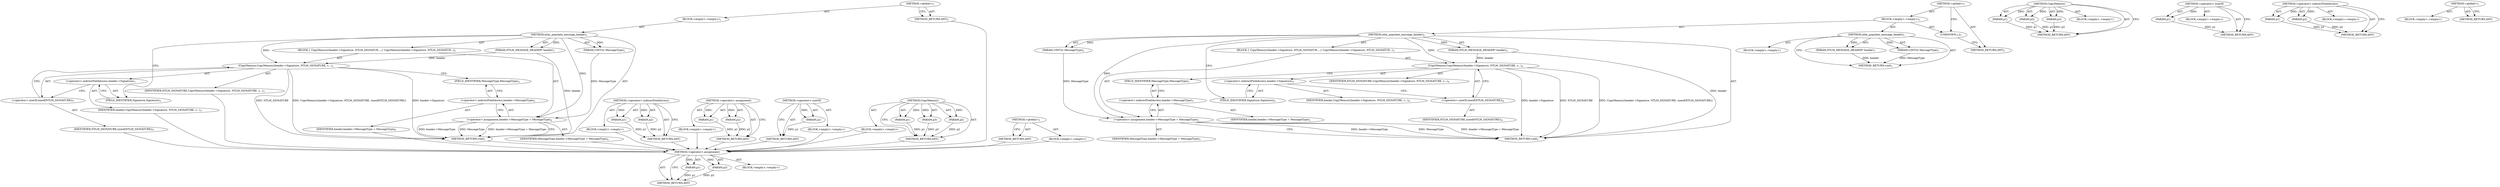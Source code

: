 digraph "ntlm_populate_message_header" {
vulnerable_6 [label=<(METHOD,&lt;global&gt;)<SUB>1</SUB>>];
vulnerable_7 [label=<(BLOCK,&lt;empty&gt;,&lt;empty&gt;)<SUB>1</SUB>>];
vulnerable_8 [label=<(METHOD,ntlm_populate_message_header)<SUB>1</SUB>>];
vulnerable_9 [label=<(PARAM,NTLM_MESSAGE_HEADER* header)<SUB>1</SUB>>];
vulnerable_10 [label=<(PARAM,UINT32 MessageType)<SUB>1</SUB>>];
vulnerable_11 [label=<(BLOCK,{
 	CopyMemory(header-&gt;Signature, NTLM_SIGNATUR...,{
 	CopyMemory(header-&gt;Signature, NTLM_SIGNATUR...)<SUB>2</SUB>>];
vulnerable_12 [label=<(CopyMemory,CopyMemory(header-&gt;Signature, NTLM_SIGNATURE, s...)<SUB>3</SUB>>];
vulnerable_13 [label=<(&lt;operator&gt;.indirectFieldAccess,header-&gt;Signature)<SUB>3</SUB>>];
vulnerable_14 [label=<(IDENTIFIER,header,CopyMemory(header-&gt;Signature, NTLM_SIGNATURE, s...)<SUB>3</SUB>>];
vulnerable_15 [label=<(FIELD_IDENTIFIER,Signature,Signature)<SUB>3</SUB>>];
vulnerable_16 [label=<(IDENTIFIER,NTLM_SIGNATURE,CopyMemory(header-&gt;Signature, NTLM_SIGNATURE, s...)<SUB>3</SUB>>];
vulnerable_17 [label=<(&lt;operator&gt;.sizeOf,sizeof(NTLM_SIGNATURE))<SUB>3</SUB>>];
vulnerable_18 [label=<(IDENTIFIER,NTLM_SIGNATURE,sizeof(NTLM_SIGNATURE))<SUB>3</SUB>>];
vulnerable_19 [label=<(&lt;operator&gt;.assignment,header-&gt;MessageType = MessageType)<SUB>4</SUB>>];
vulnerable_20 [label=<(&lt;operator&gt;.indirectFieldAccess,header-&gt;MessageType)<SUB>4</SUB>>];
vulnerable_21 [label=<(IDENTIFIER,header,header-&gt;MessageType = MessageType)<SUB>4</SUB>>];
vulnerable_22 [label=<(FIELD_IDENTIFIER,MessageType,MessageType)<SUB>4</SUB>>];
vulnerable_23 [label=<(IDENTIFIER,MessageType,header-&gt;MessageType = MessageType)<SUB>4</SUB>>];
vulnerable_24 [label=<(METHOD_RETURN,void)<SUB>1</SUB>>];
vulnerable_26 [label=<(METHOD_RETURN,ANY)<SUB>1</SUB>>];
vulnerable_51 [label=<(METHOD,&lt;operator&gt;.indirectFieldAccess)>];
vulnerable_52 [label=<(PARAM,p1)>];
vulnerable_53 [label=<(PARAM,p2)>];
vulnerable_54 [label=<(BLOCK,&lt;empty&gt;,&lt;empty&gt;)>];
vulnerable_55 [label=<(METHOD_RETURN,ANY)>];
vulnerable_60 [label=<(METHOD,&lt;operator&gt;.assignment)>];
vulnerable_61 [label=<(PARAM,p1)>];
vulnerable_62 [label=<(PARAM,p2)>];
vulnerable_63 [label=<(BLOCK,&lt;empty&gt;,&lt;empty&gt;)>];
vulnerable_64 [label=<(METHOD_RETURN,ANY)>];
vulnerable_56 [label=<(METHOD,&lt;operator&gt;.sizeOf)>];
vulnerable_57 [label=<(PARAM,p1)>];
vulnerable_58 [label=<(BLOCK,&lt;empty&gt;,&lt;empty&gt;)>];
vulnerable_59 [label=<(METHOD_RETURN,ANY)>];
vulnerable_45 [label=<(METHOD,CopyMemory)>];
vulnerable_46 [label=<(PARAM,p1)>];
vulnerable_47 [label=<(PARAM,p2)>];
vulnerable_48 [label=<(PARAM,p3)>];
vulnerable_49 [label=<(BLOCK,&lt;empty&gt;,&lt;empty&gt;)>];
vulnerable_50 [label=<(METHOD_RETURN,ANY)>];
vulnerable_39 [label=<(METHOD,&lt;global&gt;)<SUB>1</SUB>>];
vulnerable_40 [label=<(BLOCK,&lt;empty&gt;,&lt;empty&gt;)>];
vulnerable_41 [label=<(METHOD_RETURN,ANY)>];
fixed_67 [label=<(METHOD,&lt;operator&gt;.assignment)>];
fixed_68 [label=<(PARAM,p1)>];
fixed_69 [label=<(PARAM,p2)>];
fixed_70 [label=<(BLOCK,&lt;empty&gt;,&lt;empty&gt;)>];
fixed_71 [label=<(METHOD_RETURN,ANY)>];
fixed_6 [label=<(METHOD,&lt;global&gt;)<SUB>1</SUB>>];
fixed_7 [label=<(BLOCK,&lt;empty&gt;,&lt;empty&gt;)<SUB>1</SUB>>];
fixed_8 [label=<(METHOD,ntlm_populate_message_header)<SUB>1</SUB>>];
fixed_9 [label=<(PARAM,NTLM_MESSAGE_HEADER* header)<SUB>1</SUB>>];
fixed_10 [label=<(PARAM,UINT32 MessageType)<SUB>1</SUB>>];
fixed_11 [label=<(BLOCK,&lt;empty&gt;,&lt;empty&gt;)>];
fixed_12 [label=<(METHOD_RETURN,void)<SUB>1</SUB>>];
fixed_14 [label=<(UNKNOWN,),))<SUB>1</SUB>>];
fixed_15 [label=<(METHOD,ntlm_populate_message_header)<SUB>2</SUB>>];
fixed_16 [label=<(PARAM,NTLM_MESSAGE_HEADER* header)<SUB>2</SUB>>];
fixed_17 [label=<(PARAM,UINT32 MessageType)<SUB>2</SUB>>];
fixed_18 [label=<(BLOCK,{
 	CopyMemory(header-&gt;Signature, NTLM_SIGNATUR...,{
 	CopyMemory(header-&gt;Signature, NTLM_SIGNATUR...)<SUB>3</SUB>>];
fixed_19 [label=<(CopyMemory,CopyMemory(header-&gt;Signature, NTLM_SIGNATURE, s...)<SUB>4</SUB>>];
fixed_20 [label=<(&lt;operator&gt;.indirectFieldAccess,header-&gt;Signature)<SUB>4</SUB>>];
fixed_21 [label=<(IDENTIFIER,header,CopyMemory(header-&gt;Signature, NTLM_SIGNATURE, s...)<SUB>4</SUB>>];
fixed_22 [label=<(FIELD_IDENTIFIER,Signature,Signature)<SUB>4</SUB>>];
fixed_23 [label=<(IDENTIFIER,NTLM_SIGNATURE,CopyMemory(header-&gt;Signature, NTLM_SIGNATURE, s...)<SUB>4</SUB>>];
fixed_24 [label=<(&lt;operator&gt;.sizeOf,sizeof(NTLM_SIGNATURE))<SUB>4</SUB>>];
fixed_25 [label=<(IDENTIFIER,NTLM_SIGNATURE,sizeof(NTLM_SIGNATURE))<SUB>4</SUB>>];
fixed_26 [label=<(&lt;operator&gt;.assignment,header-&gt;MessageType = MessageType)<SUB>5</SUB>>];
fixed_27 [label=<(&lt;operator&gt;.indirectFieldAccess,header-&gt;MessageType)<SUB>5</SUB>>];
fixed_28 [label=<(IDENTIFIER,header,header-&gt;MessageType = MessageType)<SUB>5</SUB>>];
fixed_29 [label=<(FIELD_IDENTIFIER,MessageType,MessageType)<SUB>5</SUB>>];
fixed_30 [label=<(IDENTIFIER,MessageType,header-&gt;MessageType = MessageType)<SUB>5</SUB>>];
fixed_31 [label=<(METHOD_RETURN,void)<SUB>2</SUB>>];
fixed_33 [label=<(METHOD_RETURN,ANY)<SUB>1</SUB>>];
fixed_52 [label=<(METHOD,CopyMemory)>];
fixed_53 [label=<(PARAM,p1)>];
fixed_54 [label=<(PARAM,p2)>];
fixed_55 [label=<(PARAM,p3)>];
fixed_56 [label=<(BLOCK,&lt;empty&gt;,&lt;empty&gt;)>];
fixed_57 [label=<(METHOD_RETURN,ANY)>];
fixed_63 [label=<(METHOD,&lt;operator&gt;.sizeOf)>];
fixed_64 [label=<(PARAM,p1)>];
fixed_65 [label=<(BLOCK,&lt;empty&gt;,&lt;empty&gt;)>];
fixed_66 [label=<(METHOD_RETURN,ANY)>];
fixed_58 [label=<(METHOD,&lt;operator&gt;.indirectFieldAccess)>];
fixed_59 [label=<(PARAM,p1)>];
fixed_60 [label=<(PARAM,p2)>];
fixed_61 [label=<(BLOCK,&lt;empty&gt;,&lt;empty&gt;)>];
fixed_62 [label=<(METHOD_RETURN,ANY)>];
fixed_46 [label=<(METHOD,&lt;global&gt;)<SUB>1</SUB>>];
fixed_47 [label=<(BLOCK,&lt;empty&gt;,&lt;empty&gt;)>];
fixed_48 [label=<(METHOD_RETURN,ANY)>];
vulnerable_6 -> vulnerable_7  [key=0, label="AST: "];
vulnerable_6 -> vulnerable_26  [key=0, label="AST: "];
vulnerable_6 -> vulnerable_26  [key=1, label="CFG: "];
vulnerable_7 -> vulnerable_8  [key=0, label="AST: "];
vulnerable_8 -> vulnerable_9  [key=0, label="AST: "];
vulnerable_8 -> vulnerable_9  [key=1, label="DDG: "];
vulnerable_8 -> vulnerable_10  [key=0, label="AST: "];
vulnerable_8 -> vulnerable_10  [key=1, label="DDG: "];
vulnerable_8 -> vulnerable_11  [key=0, label="AST: "];
vulnerable_8 -> vulnerable_24  [key=0, label="AST: "];
vulnerable_8 -> vulnerable_15  [key=0, label="CFG: "];
vulnerable_8 -> vulnerable_19  [key=0, label="DDG: "];
vulnerable_8 -> vulnerable_12  [key=0, label="DDG: "];
vulnerable_9 -> vulnerable_24  [key=0, label="DDG: header"];
vulnerable_9 -> vulnerable_12  [key=0, label="DDG: header"];
vulnerable_10 -> vulnerable_19  [key=0, label="DDG: MessageType"];
vulnerable_11 -> vulnerable_12  [key=0, label="AST: "];
vulnerable_11 -> vulnerable_19  [key=0, label="AST: "];
vulnerable_12 -> vulnerable_13  [key=0, label="AST: "];
vulnerable_12 -> vulnerable_16  [key=0, label="AST: "];
vulnerable_12 -> vulnerable_17  [key=0, label="AST: "];
vulnerable_12 -> vulnerable_22  [key=0, label="CFG: "];
vulnerable_12 -> vulnerable_24  [key=0, label="DDG: header-&gt;Signature"];
vulnerable_12 -> vulnerable_24  [key=1, label="DDG: NTLM_SIGNATURE"];
vulnerable_12 -> vulnerable_24  [key=2, label="DDG: CopyMemory(header-&gt;Signature, NTLM_SIGNATURE, sizeof(NTLM_SIGNATURE))"];
vulnerable_13 -> vulnerable_14  [key=0, label="AST: "];
vulnerable_13 -> vulnerable_15  [key=0, label="AST: "];
vulnerable_13 -> vulnerable_17  [key=0, label="CFG: "];
vulnerable_14 -> fixed_67  [key=0];
vulnerable_15 -> vulnerable_13  [key=0, label="CFG: "];
vulnerable_16 -> fixed_67  [key=0];
vulnerable_17 -> vulnerable_18  [key=0, label="AST: "];
vulnerable_17 -> vulnerable_12  [key=0, label="CFG: "];
vulnerable_18 -> fixed_67  [key=0];
vulnerable_19 -> vulnerable_20  [key=0, label="AST: "];
vulnerable_19 -> vulnerable_23  [key=0, label="AST: "];
vulnerable_19 -> vulnerable_24  [key=0, label="CFG: "];
vulnerable_19 -> vulnerable_24  [key=1, label="DDG: header-&gt;MessageType"];
vulnerable_19 -> vulnerable_24  [key=2, label="DDG: MessageType"];
vulnerable_19 -> vulnerable_24  [key=3, label="DDG: header-&gt;MessageType = MessageType"];
vulnerable_20 -> vulnerable_21  [key=0, label="AST: "];
vulnerable_20 -> vulnerable_22  [key=0, label="AST: "];
vulnerable_20 -> vulnerable_19  [key=0, label="CFG: "];
vulnerable_21 -> fixed_67  [key=0];
vulnerable_22 -> vulnerable_20  [key=0, label="CFG: "];
vulnerable_23 -> fixed_67  [key=0];
vulnerable_24 -> fixed_67  [key=0];
vulnerable_26 -> fixed_67  [key=0];
vulnerable_51 -> vulnerable_52  [key=0, label="AST: "];
vulnerable_51 -> vulnerable_52  [key=1, label="DDG: "];
vulnerable_51 -> vulnerable_54  [key=0, label="AST: "];
vulnerable_51 -> vulnerable_53  [key=0, label="AST: "];
vulnerable_51 -> vulnerable_53  [key=1, label="DDG: "];
vulnerable_51 -> vulnerable_55  [key=0, label="AST: "];
vulnerable_51 -> vulnerable_55  [key=1, label="CFG: "];
vulnerable_52 -> vulnerable_55  [key=0, label="DDG: p1"];
vulnerable_53 -> vulnerable_55  [key=0, label="DDG: p2"];
vulnerable_54 -> fixed_67  [key=0];
vulnerable_55 -> fixed_67  [key=0];
vulnerable_60 -> vulnerable_61  [key=0, label="AST: "];
vulnerable_60 -> vulnerable_61  [key=1, label="DDG: "];
vulnerable_60 -> vulnerable_63  [key=0, label="AST: "];
vulnerable_60 -> vulnerable_62  [key=0, label="AST: "];
vulnerable_60 -> vulnerable_62  [key=1, label="DDG: "];
vulnerable_60 -> vulnerable_64  [key=0, label="AST: "];
vulnerable_60 -> vulnerable_64  [key=1, label="CFG: "];
vulnerable_61 -> vulnerable_64  [key=0, label="DDG: p1"];
vulnerable_62 -> vulnerable_64  [key=0, label="DDG: p2"];
vulnerable_63 -> fixed_67  [key=0];
vulnerable_64 -> fixed_67  [key=0];
vulnerable_56 -> vulnerable_57  [key=0, label="AST: "];
vulnerable_56 -> vulnerable_57  [key=1, label="DDG: "];
vulnerable_56 -> vulnerable_58  [key=0, label="AST: "];
vulnerable_56 -> vulnerable_59  [key=0, label="AST: "];
vulnerable_56 -> vulnerable_59  [key=1, label="CFG: "];
vulnerable_57 -> vulnerable_59  [key=0, label="DDG: p1"];
vulnerable_58 -> fixed_67  [key=0];
vulnerable_59 -> fixed_67  [key=0];
vulnerable_45 -> vulnerable_46  [key=0, label="AST: "];
vulnerable_45 -> vulnerable_46  [key=1, label="DDG: "];
vulnerable_45 -> vulnerable_49  [key=0, label="AST: "];
vulnerable_45 -> vulnerable_47  [key=0, label="AST: "];
vulnerable_45 -> vulnerable_47  [key=1, label="DDG: "];
vulnerable_45 -> vulnerable_50  [key=0, label="AST: "];
vulnerable_45 -> vulnerable_50  [key=1, label="CFG: "];
vulnerable_45 -> vulnerable_48  [key=0, label="AST: "];
vulnerable_45 -> vulnerable_48  [key=1, label="DDG: "];
vulnerable_46 -> vulnerable_50  [key=0, label="DDG: p1"];
vulnerable_47 -> vulnerable_50  [key=0, label="DDG: p2"];
vulnerable_48 -> vulnerable_50  [key=0, label="DDG: p3"];
vulnerable_49 -> fixed_67  [key=0];
vulnerable_50 -> fixed_67  [key=0];
vulnerable_39 -> vulnerable_40  [key=0, label="AST: "];
vulnerable_39 -> vulnerable_41  [key=0, label="AST: "];
vulnerable_39 -> vulnerable_41  [key=1, label="CFG: "];
vulnerable_40 -> fixed_67  [key=0];
vulnerable_41 -> fixed_67  [key=0];
fixed_67 -> fixed_68  [key=0, label="AST: "];
fixed_67 -> fixed_68  [key=1, label="DDG: "];
fixed_67 -> fixed_70  [key=0, label="AST: "];
fixed_67 -> fixed_69  [key=0, label="AST: "];
fixed_67 -> fixed_69  [key=1, label="DDG: "];
fixed_67 -> fixed_71  [key=0, label="AST: "];
fixed_67 -> fixed_71  [key=1, label="CFG: "];
fixed_68 -> fixed_71  [key=0, label="DDG: p1"];
fixed_69 -> fixed_71  [key=0, label="DDG: p2"];
fixed_6 -> fixed_7  [key=0, label="AST: "];
fixed_6 -> fixed_33  [key=0, label="AST: "];
fixed_6 -> fixed_14  [key=0, label="CFG: "];
fixed_7 -> fixed_8  [key=0, label="AST: "];
fixed_7 -> fixed_14  [key=0, label="AST: "];
fixed_7 -> fixed_15  [key=0, label="AST: "];
fixed_8 -> fixed_9  [key=0, label="AST: "];
fixed_8 -> fixed_9  [key=1, label="DDG: "];
fixed_8 -> fixed_10  [key=0, label="AST: "];
fixed_8 -> fixed_10  [key=1, label="DDG: "];
fixed_8 -> fixed_11  [key=0, label="AST: "];
fixed_8 -> fixed_12  [key=0, label="AST: "];
fixed_8 -> fixed_12  [key=1, label="CFG: "];
fixed_9 -> fixed_12  [key=0, label="DDG: header"];
fixed_10 -> fixed_12  [key=0, label="DDG: MessageType"];
fixed_14 -> fixed_33  [key=0, label="CFG: "];
fixed_15 -> fixed_16  [key=0, label="AST: "];
fixed_15 -> fixed_16  [key=1, label="DDG: "];
fixed_15 -> fixed_17  [key=0, label="AST: "];
fixed_15 -> fixed_17  [key=1, label="DDG: "];
fixed_15 -> fixed_18  [key=0, label="AST: "];
fixed_15 -> fixed_31  [key=0, label="AST: "];
fixed_15 -> fixed_22  [key=0, label="CFG: "];
fixed_15 -> fixed_26  [key=0, label="DDG: "];
fixed_15 -> fixed_19  [key=0, label="DDG: "];
fixed_16 -> fixed_31  [key=0, label="DDG: header"];
fixed_16 -> fixed_19  [key=0, label="DDG: header"];
fixed_17 -> fixed_26  [key=0, label="DDG: MessageType"];
fixed_18 -> fixed_19  [key=0, label="AST: "];
fixed_18 -> fixed_26  [key=0, label="AST: "];
fixed_19 -> fixed_20  [key=0, label="AST: "];
fixed_19 -> fixed_23  [key=0, label="AST: "];
fixed_19 -> fixed_24  [key=0, label="AST: "];
fixed_19 -> fixed_29  [key=0, label="CFG: "];
fixed_19 -> fixed_31  [key=0, label="DDG: header-&gt;Signature"];
fixed_19 -> fixed_31  [key=1, label="DDG: NTLM_SIGNATURE"];
fixed_19 -> fixed_31  [key=2, label="DDG: CopyMemory(header-&gt;Signature, NTLM_SIGNATURE, sizeof(NTLM_SIGNATURE))"];
fixed_20 -> fixed_21  [key=0, label="AST: "];
fixed_20 -> fixed_22  [key=0, label="AST: "];
fixed_20 -> fixed_24  [key=0, label="CFG: "];
fixed_22 -> fixed_20  [key=0, label="CFG: "];
fixed_24 -> fixed_25  [key=0, label="AST: "];
fixed_24 -> fixed_19  [key=0, label="CFG: "];
fixed_26 -> fixed_27  [key=0, label="AST: "];
fixed_26 -> fixed_30  [key=0, label="AST: "];
fixed_26 -> fixed_31  [key=0, label="CFG: "];
fixed_26 -> fixed_31  [key=1, label="DDG: header-&gt;MessageType"];
fixed_26 -> fixed_31  [key=2, label="DDG: MessageType"];
fixed_26 -> fixed_31  [key=3, label="DDG: header-&gt;MessageType = MessageType"];
fixed_27 -> fixed_28  [key=0, label="AST: "];
fixed_27 -> fixed_29  [key=0, label="AST: "];
fixed_27 -> fixed_26  [key=0, label="CFG: "];
fixed_29 -> fixed_27  [key=0, label="CFG: "];
fixed_52 -> fixed_53  [key=0, label="AST: "];
fixed_52 -> fixed_53  [key=1, label="DDG: "];
fixed_52 -> fixed_56  [key=0, label="AST: "];
fixed_52 -> fixed_54  [key=0, label="AST: "];
fixed_52 -> fixed_54  [key=1, label="DDG: "];
fixed_52 -> fixed_57  [key=0, label="AST: "];
fixed_52 -> fixed_57  [key=1, label="CFG: "];
fixed_52 -> fixed_55  [key=0, label="AST: "];
fixed_52 -> fixed_55  [key=1, label="DDG: "];
fixed_53 -> fixed_57  [key=0, label="DDG: p1"];
fixed_54 -> fixed_57  [key=0, label="DDG: p2"];
fixed_55 -> fixed_57  [key=0, label="DDG: p3"];
fixed_63 -> fixed_64  [key=0, label="AST: "];
fixed_63 -> fixed_64  [key=1, label="DDG: "];
fixed_63 -> fixed_65  [key=0, label="AST: "];
fixed_63 -> fixed_66  [key=0, label="AST: "];
fixed_63 -> fixed_66  [key=1, label="CFG: "];
fixed_64 -> fixed_66  [key=0, label="DDG: p1"];
fixed_58 -> fixed_59  [key=0, label="AST: "];
fixed_58 -> fixed_59  [key=1, label="DDG: "];
fixed_58 -> fixed_61  [key=0, label="AST: "];
fixed_58 -> fixed_60  [key=0, label="AST: "];
fixed_58 -> fixed_60  [key=1, label="DDG: "];
fixed_58 -> fixed_62  [key=0, label="AST: "];
fixed_58 -> fixed_62  [key=1, label="CFG: "];
fixed_59 -> fixed_62  [key=0, label="DDG: p1"];
fixed_60 -> fixed_62  [key=0, label="DDG: p2"];
fixed_46 -> fixed_47  [key=0, label="AST: "];
fixed_46 -> fixed_48  [key=0, label="AST: "];
fixed_46 -> fixed_48  [key=1, label="CFG: "];
}
